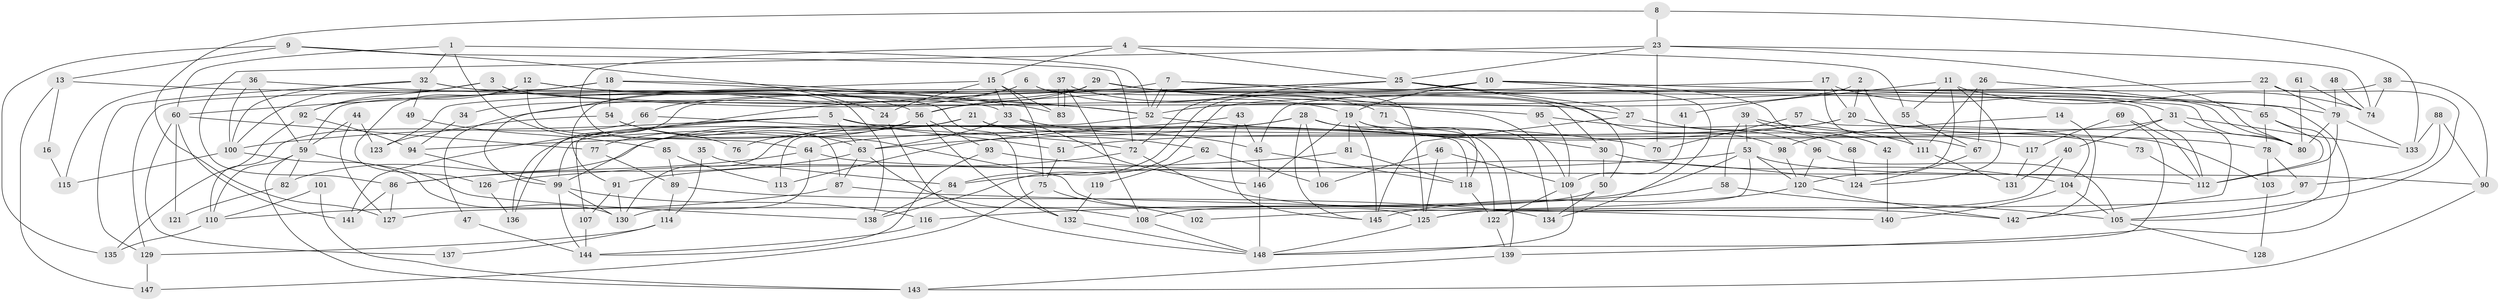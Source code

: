 // Generated by graph-tools (version 1.1) at 2025/36/03/09/25 02:36:17]
// undirected, 148 vertices, 296 edges
graph export_dot {
graph [start="1"]
  node [color=gray90,style=filled];
  1;
  2;
  3;
  4;
  5;
  6;
  7;
  8;
  9;
  10;
  11;
  12;
  13;
  14;
  15;
  16;
  17;
  18;
  19;
  20;
  21;
  22;
  23;
  24;
  25;
  26;
  27;
  28;
  29;
  30;
  31;
  32;
  33;
  34;
  35;
  36;
  37;
  38;
  39;
  40;
  41;
  42;
  43;
  44;
  45;
  46;
  47;
  48;
  49;
  50;
  51;
  52;
  53;
  54;
  55;
  56;
  57;
  58;
  59;
  60;
  61;
  62;
  63;
  64;
  65;
  66;
  67;
  68;
  69;
  70;
  71;
  72;
  73;
  74;
  75;
  76;
  77;
  78;
  79;
  80;
  81;
  82;
  83;
  84;
  85;
  86;
  87;
  88;
  89;
  90;
  91;
  92;
  93;
  94;
  95;
  96;
  97;
  98;
  99;
  100;
  101;
  102;
  103;
  104;
  105;
  106;
  107;
  108;
  109;
  110;
  111;
  112;
  113;
  114;
  115;
  116;
  117;
  118;
  119;
  120;
  121;
  122;
  123;
  124;
  125;
  126;
  127;
  128;
  129;
  130;
  131;
  132;
  133;
  134;
  135;
  136;
  137;
  138;
  139;
  140;
  141;
  142;
  143;
  144;
  145;
  146;
  147;
  148;
  1 -- 52;
  1 -- 32;
  1 -- 60;
  1 -- 76;
  2 -- 52;
  2 -- 20;
  2 -- 111;
  3 -- 27;
  3 -- 92;
  3 -- 100;
  3 -- 138;
  4 -- 25;
  4 -- 15;
  4 -- 55;
  4 -- 87;
  5 -- 118;
  5 -- 63;
  5 -- 51;
  5 -- 100;
  5 -- 122;
  5 -- 136;
  5 -- 141;
  6 -- 30;
  6 -- 99;
  6 -- 19;
  6 -- 34;
  7 -- 125;
  7 -- 52;
  7 -- 52;
  7 -- 66;
  7 -- 112;
  8 -- 23;
  8 -- 127;
  8 -- 133;
  9 -- 13;
  9 -- 72;
  9 -- 24;
  9 -- 135;
  10 -- 84;
  10 -- 59;
  10 -- 19;
  10 -- 42;
  10 -- 134;
  10 -- 139;
  11 -- 55;
  11 -- 120;
  11 -- 41;
  11 -- 74;
  11 -- 124;
  12 -- 64;
  12 -- 92;
  12 -- 56;
  12 -- 126;
  12 -- 132;
  13 -- 147;
  13 -- 33;
  13 -- 16;
  14 -- 98;
  14 -- 142;
  15 -- 33;
  15 -- 24;
  15 -- 75;
  15 -- 83;
  15 -- 123;
  16 -- 115;
  17 -- 99;
  17 -- 20;
  17 -- 31;
  17 -- 67;
  18 -- 52;
  18 -- 83;
  18 -- 54;
  18 -- 60;
  18 -- 129;
  19 -- 30;
  19 -- 81;
  19 -- 134;
  19 -- 145;
  19 -- 146;
  20 -- 64;
  20 -- 80;
  20 -- 73;
  20 -- 113;
  21 -- 99;
  21 -- 130;
  21 -- 62;
  21 -- 103;
  22 -- 79;
  22 -- 65;
  22 -- 105;
  22 -- 138;
  23 -- 25;
  23 -- 86;
  23 -- 70;
  23 -- 74;
  23 -- 80;
  24 -- 148;
  25 -- 72;
  25 -- 56;
  25 -- 27;
  25 -- 50;
  25 -- 80;
  25 -- 136;
  26 -- 67;
  26 -- 111;
  26 -- 65;
  27 -- 145;
  27 -- 68;
  27 -- 96;
  28 -- 139;
  28 -- 145;
  28 -- 63;
  28 -- 78;
  28 -- 82;
  28 -- 106;
  29 -- 79;
  29 -- 56;
  29 -- 47;
  29 -- 91;
  29 -- 98;
  29 -- 109;
  30 -- 50;
  30 -- 104;
  31 -- 142;
  31 -- 40;
  31 -- 51;
  31 -- 133;
  32 -- 100;
  32 -- 80;
  32 -- 49;
  32 -- 95;
  32 -- 129;
  33 -- 146;
  33 -- 63;
  33 -- 45;
  34 -- 94;
  35 -- 114;
  35 -- 84;
  36 -- 59;
  36 -- 100;
  36 -- 52;
  36 -- 115;
  37 -- 108;
  37 -- 83;
  37 -- 83;
  37 -- 71;
  38 -- 74;
  38 -- 45;
  38 -- 90;
  39 -- 42;
  39 -- 117;
  39 -- 53;
  39 -- 58;
  40 -- 125;
  40 -- 131;
  41 -- 109;
  42 -- 140;
  43 -- 145;
  43 -- 45;
  43 -- 94;
  44 -- 59;
  44 -- 123;
  44 -- 127;
  45 -- 146;
  45 -- 118;
  46 -- 109;
  46 -- 125;
  46 -- 106;
  47 -- 144;
  48 -- 74;
  48 -- 79;
  49 -- 85;
  50 -- 134;
  50 -- 108;
  51 -- 75;
  52 -- 70;
  52 -- 113;
  53 -- 112;
  53 -- 84;
  53 -- 102;
  53 -- 120;
  53 -- 127;
  54 -- 63;
  54 -- 123;
  54 -- 125;
  55 -- 67;
  56 -- 132;
  56 -- 76;
  56 -- 77;
  56 -- 93;
  56 -- 107;
  57 -- 104;
  57 -- 70;
  58 -- 105;
  58 -- 116;
  59 -- 138;
  59 -- 143;
  59 -- 82;
  59 -- 110;
  60 -- 77;
  60 -- 121;
  60 -- 137;
  60 -- 141;
  61 -- 74;
  61 -- 80;
  62 -- 106;
  62 -- 119;
  63 -- 86;
  63 -- 87;
  63 -- 108;
  64 -- 90;
  64 -- 86;
  64 -- 130;
  65 -- 112;
  65 -- 78;
  65 -- 105;
  66 -- 110;
  66 -- 72;
  67 -- 124;
  68 -- 124;
  69 -- 112;
  69 -- 148;
  69 -- 117;
  71 -- 118;
  72 -- 91;
  72 -- 142;
  73 -- 112;
  75 -- 102;
  75 -- 147;
  77 -- 89;
  78 -- 97;
  78 -- 103;
  79 -- 133;
  79 -- 80;
  79 -- 112;
  81 -- 126;
  81 -- 118;
  82 -- 121;
  84 -- 138;
  85 -- 113;
  85 -- 89;
  86 -- 127;
  86 -- 141;
  87 -- 110;
  87 -- 140;
  88 -- 97;
  88 -- 133;
  88 -- 90;
  89 -- 134;
  89 -- 114;
  90 -- 143;
  91 -- 130;
  91 -- 107;
  92 -- 135;
  92 -- 94;
  93 -- 144;
  93 -- 124;
  94 -- 99;
  95 -- 109;
  95 -- 111;
  96 -- 105;
  96 -- 120;
  97 -- 125;
  98 -- 120;
  99 -- 144;
  99 -- 130;
  99 -- 116;
  100 -- 115;
  100 -- 130;
  101 -- 143;
  101 -- 110;
  103 -- 128;
  104 -- 105;
  104 -- 140;
  105 -- 128;
  107 -- 144;
  108 -- 148;
  109 -- 122;
  109 -- 148;
  110 -- 135;
  111 -- 131;
  114 -- 129;
  114 -- 137;
  116 -- 144;
  117 -- 131;
  118 -- 122;
  119 -- 132;
  120 -- 142;
  120 -- 145;
  122 -- 139;
  125 -- 148;
  126 -- 136;
  129 -- 147;
  132 -- 148;
  139 -- 143;
  146 -- 148;
}

